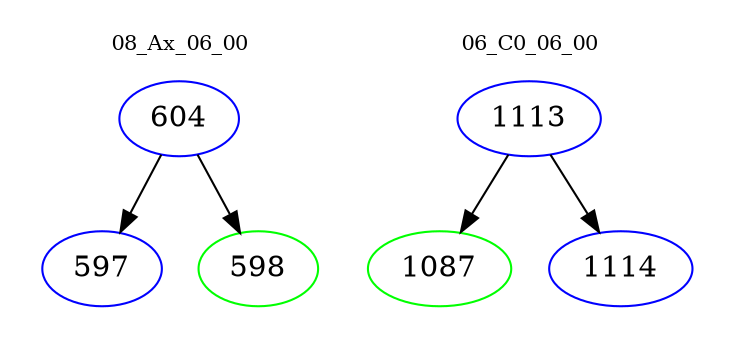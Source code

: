 digraph{
subgraph cluster_0 {
color = white
label = "08_Ax_06_00";
fontsize=10;
T0_604 [label="604", color="blue"]
T0_604 -> T0_597 [color="black"]
T0_597 [label="597", color="blue"]
T0_604 -> T0_598 [color="black"]
T0_598 [label="598", color="green"]
}
subgraph cluster_1 {
color = white
label = "06_C0_06_00";
fontsize=10;
T1_1113 [label="1113", color="blue"]
T1_1113 -> T1_1087 [color="black"]
T1_1087 [label="1087", color="green"]
T1_1113 -> T1_1114 [color="black"]
T1_1114 [label="1114", color="blue"]
}
}
